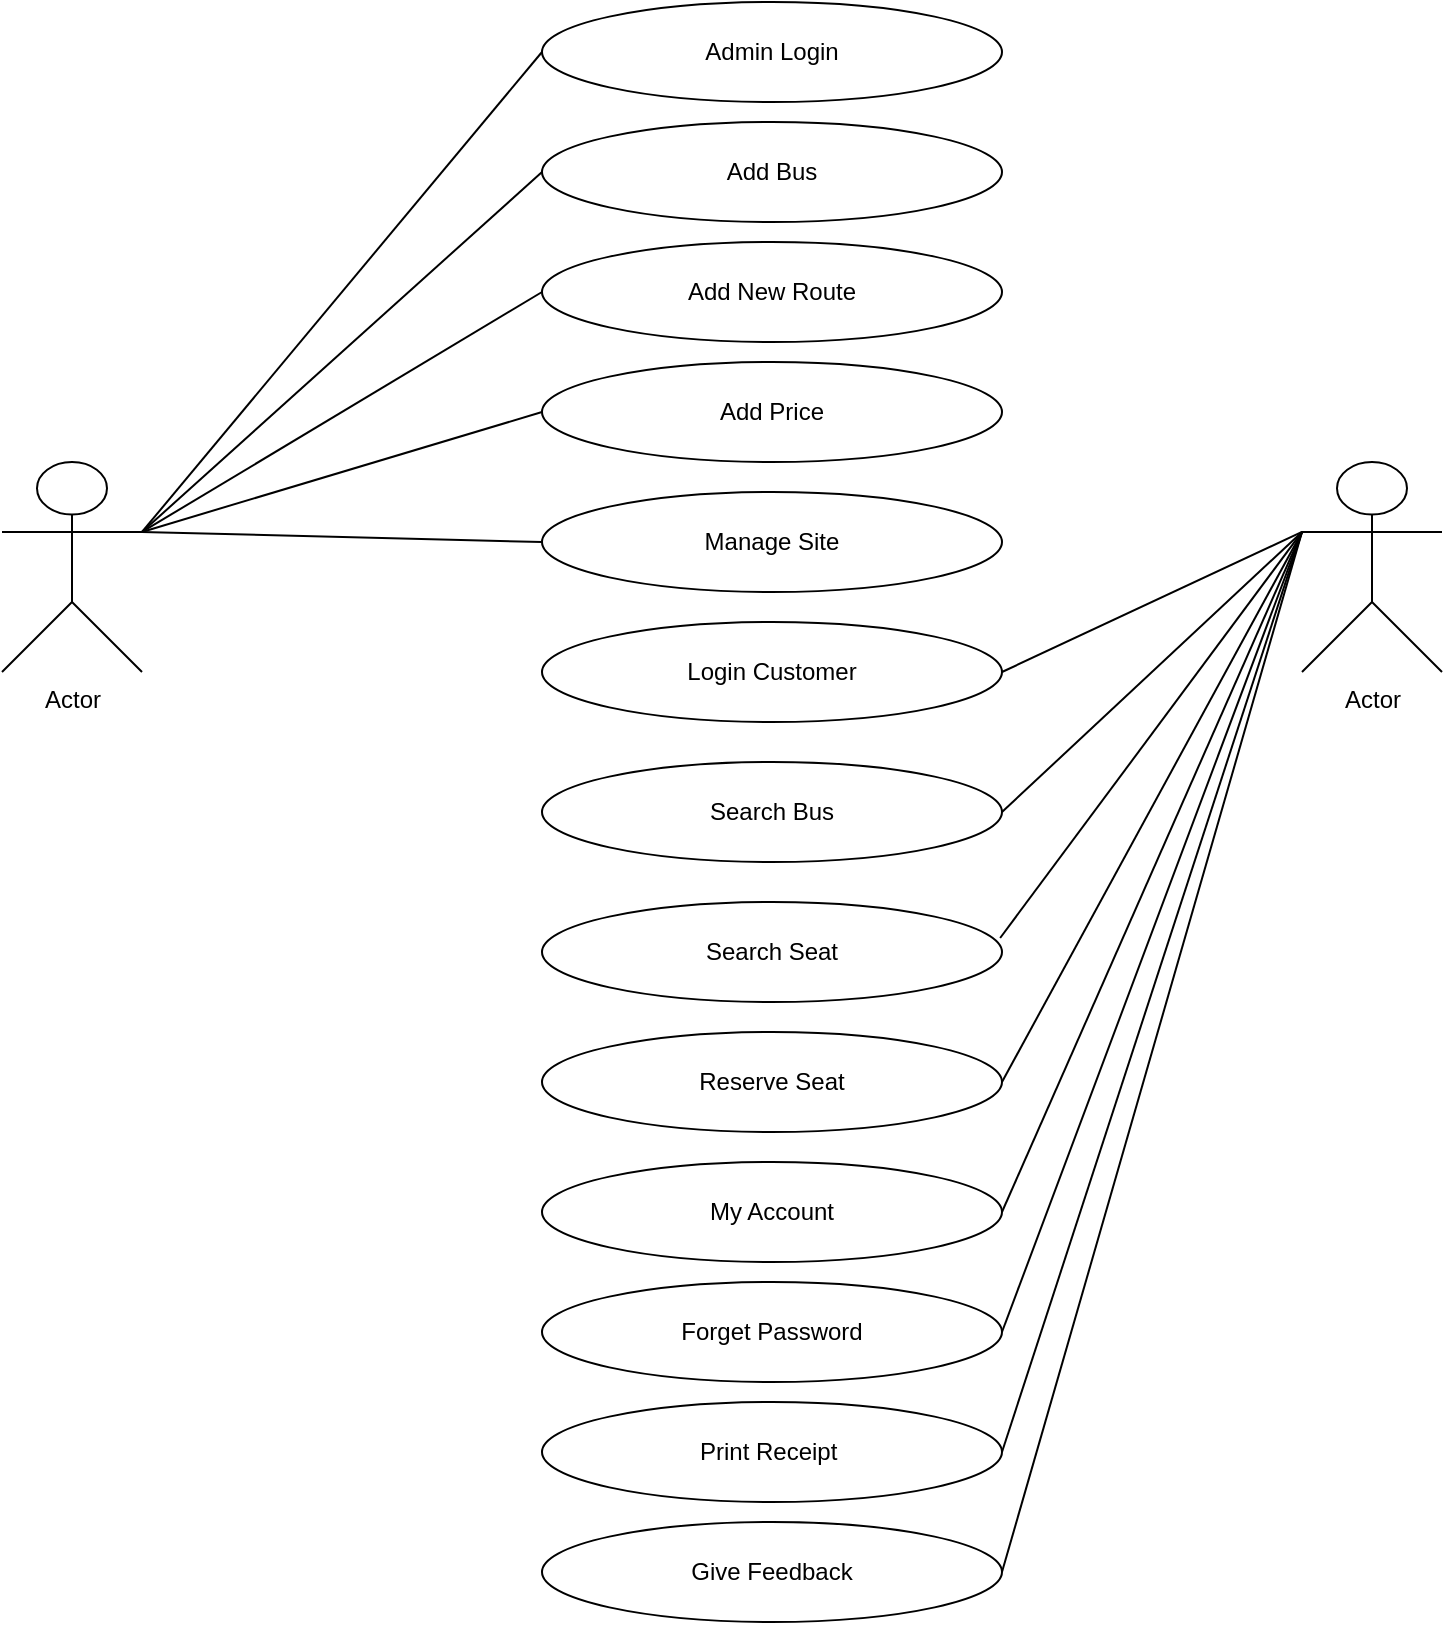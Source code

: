 <mxfile version="21.8.2" type="github">
  <diagram name="Page-1" id="wPWbYmunB24sLbYXiyD-">
    <mxGraphModel dx="880" dy="516" grid="1" gridSize="10" guides="1" tooltips="1" connect="1" arrows="1" fold="1" page="1" pageScale="1" pageWidth="850" pageHeight="1100" math="0" shadow="0">
      <root>
        <mxCell id="0" />
        <mxCell id="1" parent="0" />
        <mxCell id="Wp0R-z6l0u6ja4dDPxDP-1" value="Admin Login" style="ellipse;whiteSpace=wrap;html=1;" vertex="1" parent="1">
          <mxGeometry x="350" y="10" width="230" height="50" as="geometry" />
        </mxCell>
        <mxCell id="Wp0R-z6l0u6ja4dDPxDP-3" value="Add Bus" style="ellipse;whiteSpace=wrap;html=1;" vertex="1" parent="1">
          <mxGeometry x="350" y="70" width="230" height="50" as="geometry" />
        </mxCell>
        <mxCell id="Wp0R-z6l0u6ja4dDPxDP-4" value="Add New Route" style="ellipse;whiteSpace=wrap;html=1;" vertex="1" parent="1">
          <mxGeometry x="350" y="130" width="230" height="50" as="geometry" />
        </mxCell>
        <mxCell id="Wp0R-z6l0u6ja4dDPxDP-5" value="Add Price" style="ellipse;whiteSpace=wrap;html=1;" vertex="1" parent="1">
          <mxGeometry x="350" y="190" width="230" height="50" as="geometry" />
        </mxCell>
        <mxCell id="Wp0R-z6l0u6ja4dDPxDP-6" value="Manage Site" style="ellipse;whiteSpace=wrap;html=1;" vertex="1" parent="1">
          <mxGeometry x="350" y="255" width="230" height="50" as="geometry" />
        </mxCell>
        <mxCell id="Wp0R-z6l0u6ja4dDPxDP-7" value="Login Customer" style="ellipse;whiteSpace=wrap;html=1;" vertex="1" parent="1">
          <mxGeometry x="350" y="320" width="230" height="50" as="geometry" />
        </mxCell>
        <mxCell id="Wp0R-z6l0u6ja4dDPxDP-8" value="Search Seat" style="ellipse;whiteSpace=wrap;html=1;" vertex="1" parent="1">
          <mxGeometry x="350" y="460" width="230" height="50" as="geometry" />
        </mxCell>
        <mxCell id="Wp0R-z6l0u6ja4dDPxDP-9" value="Reserve Seat" style="ellipse;whiteSpace=wrap;html=1;" vertex="1" parent="1">
          <mxGeometry x="350" y="525" width="230" height="50" as="geometry" />
        </mxCell>
        <mxCell id="Wp0R-z6l0u6ja4dDPxDP-10" value="My Account" style="ellipse;whiteSpace=wrap;html=1;" vertex="1" parent="1">
          <mxGeometry x="350" y="590" width="230" height="50" as="geometry" />
        </mxCell>
        <mxCell id="Wp0R-z6l0u6ja4dDPxDP-11" value="Forget Password" style="ellipse;whiteSpace=wrap;html=1;" vertex="1" parent="1">
          <mxGeometry x="350" y="650" width="230" height="50" as="geometry" />
        </mxCell>
        <mxCell id="Wp0R-z6l0u6ja4dDPxDP-12" value="Print Receipt&amp;nbsp;" style="ellipse;whiteSpace=wrap;html=1;" vertex="1" parent="1">
          <mxGeometry x="350" y="710" width="230" height="50" as="geometry" />
        </mxCell>
        <mxCell id="Wp0R-z6l0u6ja4dDPxDP-13" value="Give Feedback" style="ellipse;whiteSpace=wrap;html=1;" vertex="1" parent="1">
          <mxGeometry x="350" y="770" width="230" height="50" as="geometry" />
        </mxCell>
        <mxCell id="Wp0R-z6l0u6ja4dDPxDP-14" value="Actor" style="shape=umlActor;verticalLabelPosition=bottom;verticalAlign=top;html=1;outlineConnect=0;" vertex="1" parent="1">
          <mxGeometry x="80" y="240" width="70" height="105" as="geometry" />
        </mxCell>
        <mxCell id="Wp0R-z6l0u6ja4dDPxDP-15" value="Actor" style="shape=umlActor;verticalLabelPosition=bottom;verticalAlign=top;html=1;outlineConnect=0;" vertex="1" parent="1">
          <mxGeometry x="730" y="240" width="70" height="105" as="geometry" />
        </mxCell>
        <mxCell id="Wp0R-z6l0u6ja4dDPxDP-16" value="" style="endArrow=none;html=1;rounded=0;entryX=0;entryY=0.5;entryDx=0;entryDy=0;exitX=1;exitY=0.333;exitDx=0;exitDy=0;exitPerimeter=0;" edge="1" parent="1" source="Wp0R-z6l0u6ja4dDPxDP-14" target="Wp0R-z6l0u6ja4dDPxDP-1">
          <mxGeometry width="50" height="50" relative="1" as="geometry">
            <mxPoint x="160" y="250" as="sourcePoint" />
            <mxPoint x="450" y="230" as="targetPoint" />
          </mxGeometry>
        </mxCell>
        <mxCell id="Wp0R-z6l0u6ja4dDPxDP-17" value="" style="endArrow=none;html=1;rounded=0;exitX=1;exitY=0.333;exitDx=0;exitDy=0;exitPerimeter=0;entryX=0;entryY=0.5;entryDx=0;entryDy=0;" edge="1" parent="1" source="Wp0R-z6l0u6ja4dDPxDP-14" target="Wp0R-z6l0u6ja4dDPxDP-3">
          <mxGeometry width="50" height="50" relative="1" as="geometry">
            <mxPoint x="150" y="305" as="sourcePoint" />
            <mxPoint x="350" y="60" as="targetPoint" />
          </mxGeometry>
        </mxCell>
        <mxCell id="Wp0R-z6l0u6ja4dDPxDP-18" value="" style="endArrow=none;html=1;rounded=0;exitX=1;exitY=0.333;exitDx=0;exitDy=0;exitPerimeter=0;entryX=0;entryY=0.5;entryDx=0;entryDy=0;" edge="1" parent="1" source="Wp0R-z6l0u6ja4dDPxDP-14" target="Wp0R-z6l0u6ja4dDPxDP-4">
          <mxGeometry width="50" height="50" relative="1" as="geometry">
            <mxPoint x="150" y="310" as="sourcePoint" />
            <mxPoint x="350" y="130" as="targetPoint" />
          </mxGeometry>
        </mxCell>
        <mxCell id="Wp0R-z6l0u6ja4dDPxDP-19" value="" style="endArrow=none;html=1;rounded=0;entryX=0;entryY=0.5;entryDx=0;entryDy=0;exitX=1;exitY=0.333;exitDx=0;exitDy=0;exitPerimeter=0;" edge="1" parent="1" source="Wp0R-z6l0u6ja4dDPxDP-14" target="Wp0R-z6l0u6ja4dDPxDP-5">
          <mxGeometry width="50" height="50" relative="1" as="geometry">
            <mxPoint x="160" y="280" as="sourcePoint" />
            <mxPoint x="350" y="200" as="targetPoint" />
          </mxGeometry>
        </mxCell>
        <mxCell id="Wp0R-z6l0u6ja4dDPxDP-20" value="" style="endArrow=none;html=1;rounded=0;entryX=0;entryY=0.5;entryDx=0;entryDy=0;exitX=1;exitY=0.333;exitDx=0;exitDy=0;exitPerimeter=0;" edge="1" parent="1" source="Wp0R-z6l0u6ja4dDPxDP-14" target="Wp0R-z6l0u6ja4dDPxDP-6">
          <mxGeometry width="50" height="50" relative="1" as="geometry">
            <mxPoint x="150" y="300" as="sourcePoint" />
            <mxPoint x="350" y="240" as="targetPoint" />
          </mxGeometry>
        </mxCell>
        <mxCell id="Wp0R-z6l0u6ja4dDPxDP-21" value="" style="endArrow=none;html=1;rounded=0;entryX=1;entryY=0.5;entryDx=0;entryDy=0;exitX=0;exitY=0.333;exitDx=0;exitDy=0;exitPerimeter=0;" edge="1" parent="1" source="Wp0R-z6l0u6ja4dDPxDP-15" target="Wp0R-z6l0u6ja4dDPxDP-7">
          <mxGeometry width="50" height="50" relative="1" as="geometry">
            <mxPoint x="400" y="280" as="sourcePoint" />
            <mxPoint x="450" y="230" as="targetPoint" />
          </mxGeometry>
        </mxCell>
        <mxCell id="Wp0R-z6l0u6ja4dDPxDP-22" value="" style="endArrow=none;html=1;rounded=0;entryX=0.996;entryY=0.36;entryDx=0;entryDy=0;exitX=0;exitY=0.333;exitDx=0;exitDy=0;exitPerimeter=0;entryPerimeter=0;" edge="1" parent="1" source="Wp0R-z6l0u6ja4dDPxDP-15" target="Wp0R-z6l0u6ja4dDPxDP-8">
          <mxGeometry width="50" height="50" relative="1" as="geometry">
            <mxPoint x="730" y="310" as="sourcePoint" />
            <mxPoint x="580" y="380" as="targetPoint" />
          </mxGeometry>
        </mxCell>
        <mxCell id="Wp0R-z6l0u6ja4dDPxDP-23" value="" style="endArrow=none;html=1;rounded=0;entryX=1;entryY=0.5;entryDx=0;entryDy=0;exitX=0;exitY=0.333;exitDx=0;exitDy=0;exitPerimeter=0;" edge="1" parent="1" source="Wp0R-z6l0u6ja4dDPxDP-15" target="Wp0R-z6l0u6ja4dDPxDP-9">
          <mxGeometry width="50" height="50" relative="1" as="geometry">
            <mxPoint x="730" y="310" as="sourcePoint" />
            <mxPoint x="579" y="433" as="targetPoint" />
          </mxGeometry>
        </mxCell>
        <mxCell id="Wp0R-z6l0u6ja4dDPxDP-24" value="" style="endArrow=none;html=1;rounded=0;exitX=0;exitY=0.333;exitDx=0;exitDy=0;exitPerimeter=0;entryX=1;entryY=0.5;entryDx=0;entryDy=0;" edge="1" parent="1" source="Wp0R-z6l0u6ja4dDPxDP-15" target="Wp0R-z6l0u6ja4dDPxDP-10">
          <mxGeometry width="50" height="50" relative="1" as="geometry">
            <mxPoint x="740" y="277" as="sourcePoint" />
            <mxPoint x="590" y="533" as="targetPoint" />
          </mxGeometry>
        </mxCell>
        <mxCell id="Wp0R-z6l0u6ja4dDPxDP-25" value="" style="endArrow=none;html=1;rounded=0;entryX=1;entryY=0.5;entryDx=0;entryDy=0;exitX=0;exitY=0.333;exitDx=0;exitDy=0;exitPerimeter=0;" edge="1" parent="1" source="Wp0R-z6l0u6ja4dDPxDP-15" target="Wp0R-z6l0u6ja4dDPxDP-11">
          <mxGeometry width="50" height="50" relative="1" as="geometry">
            <mxPoint x="730" y="280" as="sourcePoint" />
            <mxPoint x="580" y="551" as="targetPoint" />
          </mxGeometry>
        </mxCell>
        <mxCell id="Wp0R-z6l0u6ja4dDPxDP-26" value="" style="endArrow=none;html=1;rounded=0;entryX=1;entryY=0.5;entryDx=0;entryDy=0;exitX=0;exitY=0.333;exitDx=0;exitDy=0;exitPerimeter=0;" edge="1" parent="1" source="Wp0R-z6l0u6ja4dDPxDP-15" target="Wp0R-z6l0u6ja4dDPxDP-12">
          <mxGeometry width="50" height="50" relative="1" as="geometry">
            <mxPoint x="730" y="330" as="sourcePoint" />
            <mxPoint x="580" y="571" as="targetPoint" />
          </mxGeometry>
        </mxCell>
        <mxCell id="Wp0R-z6l0u6ja4dDPxDP-27" value="" style="endArrow=none;html=1;rounded=0;entryX=1;entryY=0.5;entryDx=0;entryDy=0;exitX=0;exitY=0.333;exitDx=0;exitDy=0;exitPerimeter=0;" edge="1" parent="1" source="Wp0R-z6l0u6ja4dDPxDP-15" target="Wp0R-z6l0u6ja4dDPxDP-13">
          <mxGeometry width="50" height="50" relative="1" as="geometry">
            <mxPoint x="700" y="440" as="sourcePoint" />
            <mxPoint x="550" y="805" as="targetPoint" />
          </mxGeometry>
        </mxCell>
        <mxCell id="Wp0R-z6l0u6ja4dDPxDP-28" value="Search Bus" style="ellipse;whiteSpace=wrap;html=1;" vertex="1" parent="1">
          <mxGeometry x="350" y="390" width="230" height="50" as="geometry" />
        </mxCell>
        <mxCell id="Wp0R-z6l0u6ja4dDPxDP-29" value="" style="endArrow=none;html=1;rounded=0;entryX=1;entryY=0.5;entryDx=0;entryDy=0;exitX=0;exitY=0.333;exitDx=0;exitDy=0;exitPerimeter=0;" edge="1" parent="1" source="Wp0R-z6l0u6ja4dDPxDP-15" target="Wp0R-z6l0u6ja4dDPxDP-28">
          <mxGeometry width="50" height="50" relative="1" as="geometry">
            <mxPoint x="730" y="290" as="sourcePoint" />
            <mxPoint x="580" y="360" as="targetPoint" />
          </mxGeometry>
        </mxCell>
      </root>
    </mxGraphModel>
  </diagram>
</mxfile>
